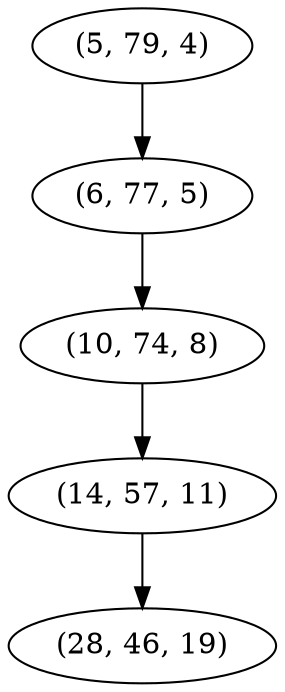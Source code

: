 digraph tree {
    "(5, 79, 4)";
    "(6, 77, 5)";
    "(10, 74, 8)";
    "(14, 57, 11)";
    "(28, 46, 19)";
    "(5, 79, 4)" -> "(6, 77, 5)";
    "(6, 77, 5)" -> "(10, 74, 8)";
    "(10, 74, 8)" -> "(14, 57, 11)";
    "(14, 57, 11)" -> "(28, 46, 19)";
}
